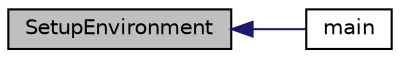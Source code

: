 digraph "SetupEnvironment"
{
  edge [fontname="Helvetica",fontsize="10",labelfontname="Helvetica",labelfontsize="10"];
  node [fontname="Helvetica",fontsize="10",shape=record];
  rankdir="LR";
  Node372 [label="SetupEnvironment",height=0.2,width=0.4,color="black", fillcolor="grey75", style="filled", fontcolor="black"];
  Node372 -> Node373 [dir="back",color="midnightblue",fontsize="10",style="solid",fontname="Helvetica"];
  Node373 [label="main",height=0.2,width=0.4,color="black", fillcolor="white", style="filled",URL="$divi-cli_8cpp.html#a0ddf1224851353fc92bfbff6f499fa97"];
}

